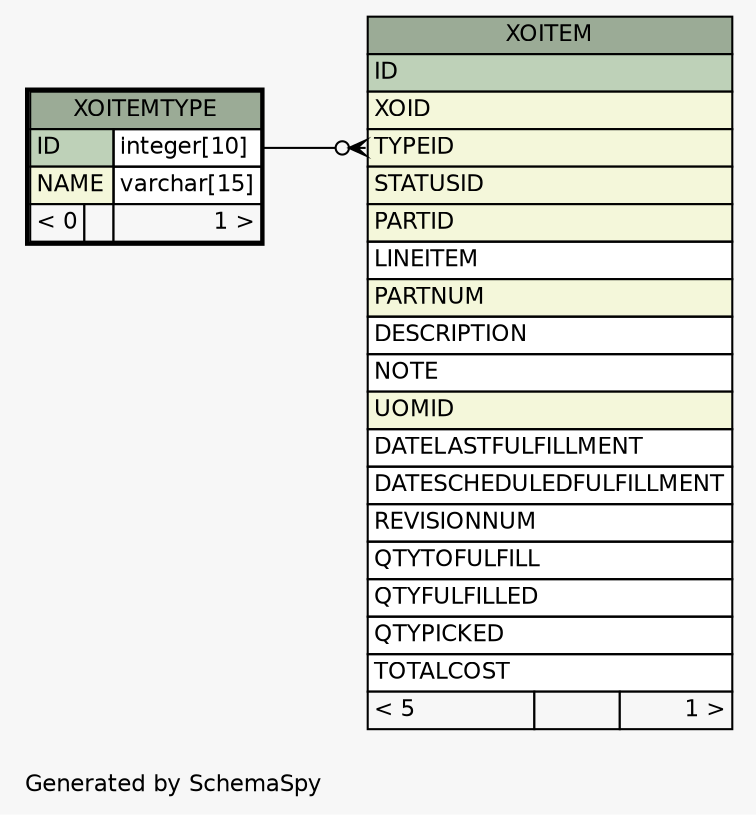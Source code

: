 // dot 2.26.3 on Linux 3.5.0-34-generic
// SchemaSpy rev 590
digraph "oneDegreeRelationshipsDiagram" {
  graph [
    rankdir="RL"
    bgcolor="#f7f7f7"
    label="\nGenerated by SchemaSpy"
    labeljust="l"
    nodesep="0.18"
    ranksep="0.46"
    fontname="Helvetica"
    fontsize="11"
  ];
  node [
    fontname="Helvetica"
    fontsize="11"
    shape="plaintext"
  ];
  edge [
    arrowsize="0.8"
  ];
  "XOITEM":"TYPEID":w -> "XOITEMTYPE":"ID.type":e [arrowhead=none dir=back arrowtail=crowodot];
  "XOITEM" [
    label=<
    <TABLE BORDER="0" CELLBORDER="1" CELLSPACING="0" BGCOLOR="#ffffff">
      <TR><TD COLSPAN="3" BGCOLOR="#9bab96" ALIGN="CENTER">XOITEM</TD></TR>
      <TR><TD PORT="ID" COLSPAN="3" BGCOLOR="#bed1b8" ALIGN="LEFT">ID</TD></TR>
      <TR><TD PORT="XOID" COLSPAN="3" BGCOLOR="#f4f7da" ALIGN="LEFT">XOID</TD></TR>
      <TR><TD PORT="TYPEID" COLSPAN="3" BGCOLOR="#f4f7da" ALIGN="LEFT">TYPEID</TD></TR>
      <TR><TD PORT="STATUSID" COLSPAN="3" BGCOLOR="#f4f7da" ALIGN="LEFT">STATUSID</TD></TR>
      <TR><TD PORT="PARTID" COLSPAN="3" BGCOLOR="#f4f7da" ALIGN="LEFT">PARTID</TD></TR>
      <TR><TD PORT="LINEITEM" COLSPAN="3" ALIGN="LEFT">LINEITEM</TD></TR>
      <TR><TD PORT="PARTNUM" COLSPAN="3" BGCOLOR="#f4f7da" ALIGN="LEFT">PARTNUM</TD></TR>
      <TR><TD PORT="DESCRIPTION" COLSPAN="3" ALIGN="LEFT">DESCRIPTION</TD></TR>
      <TR><TD PORT="NOTE" COLSPAN="3" ALIGN="LEFT">NOTE</TD></TR>
      <TR><TD PORT="UOMID" COLSPAN="3" BGCOLOR="#f4f7da" ALIGN="LEFT">UOMID</TD></TR>
      <TR><TD PORT="DATELASTFULFILLMENT" COLSPAN="3" ALIGN="LEFT">DATELASTFULFILLMENT</TD></TR>
      <TR><TD PORT="DATESCHEDULEDFULFILLMENT" COLSPAN="3" ALIGN="LEFT">DATESCHEDULEDFULFILLMENT</TD></TR>
      <TR><TD PORT="REVISIONNUM" COLSPAN="3" ALIGN="LEFT">REVISIONNUM</TD></TR>
      <TR><TD PORT="QTYTOFULFILL" COLSPAN="3" ALIGN="LEFT">QTYTOFULFILL</TD></TR>
      <TR><TD PORT="QTYFULFILLED" COLSPAN="3" ALIGN="LEFT">QTYFULFILLED</TD></TR>
      <TR><TD PORT="QTYPICKED" COLSPAN="3" ALIGN="LEFT">QTYPICKED</TD></TR>
      <TR><TD PORT="TOTALCOST" COLSPAN="3" ALIGN="LEFT">TOTALCOST</TD></TR>
      <TR><TD ALIGN="LEFT" BGCOLOR="#f7f7f7">&lt; 5</TD><TD ALIGN="RIGHT" BGCOLOR="#f7f7f7">  </TD><TD ALIGN="RIGHT" BGCOLOR="#f7f7f7">1 &gt;</TD></TR>
    </TABLE>>
    URL="XOITEM.html"
    tooltip="XOITEM"
  ];
  "XOITEMTYPE" [
    label=<
    <TABLE BORDER="2" CELLBORDER="1" CELLSPACING="0" BGCOLOR="#ffffff">
      <TR><TD COLSPAN="3" BGCOLOR="#9bab96" ALIGN="CENTER">XOITEMTYPE</TD></TR>
      <TR><TD PORT="ID" COLSPAN="2" BGCOLOR="#bed1b8" ALIGN="LEFT">ID</TD><TD PORT="ID.type" ALIGN="LEFT">integer[10]</TD></TR>
      <TR><TD PORT="NAME" COLSPAN="2" BGCOLOR="#f4f7da" ALIGN="LEFT">NAME</TD><TD PORT="NAME.type" ALIGN="LEFT">varchar[15]</TD></TR>
      <TR><TD ALIGN="LEFT" BGCOLOR="#f7f7f7">&lt; 0</TD><TD ALIGN="RIGHT" BGCOLOR="#f7f7f7">  </TD><TD ALIGN="RIGHT" BGCOLOR="#f7f7f7">1 &gt;</TD></TR>
    </TABLE>>
    URL="XOITEMTYPE.html"
    tooltip="XOITEMTYPE"
  ];
}
